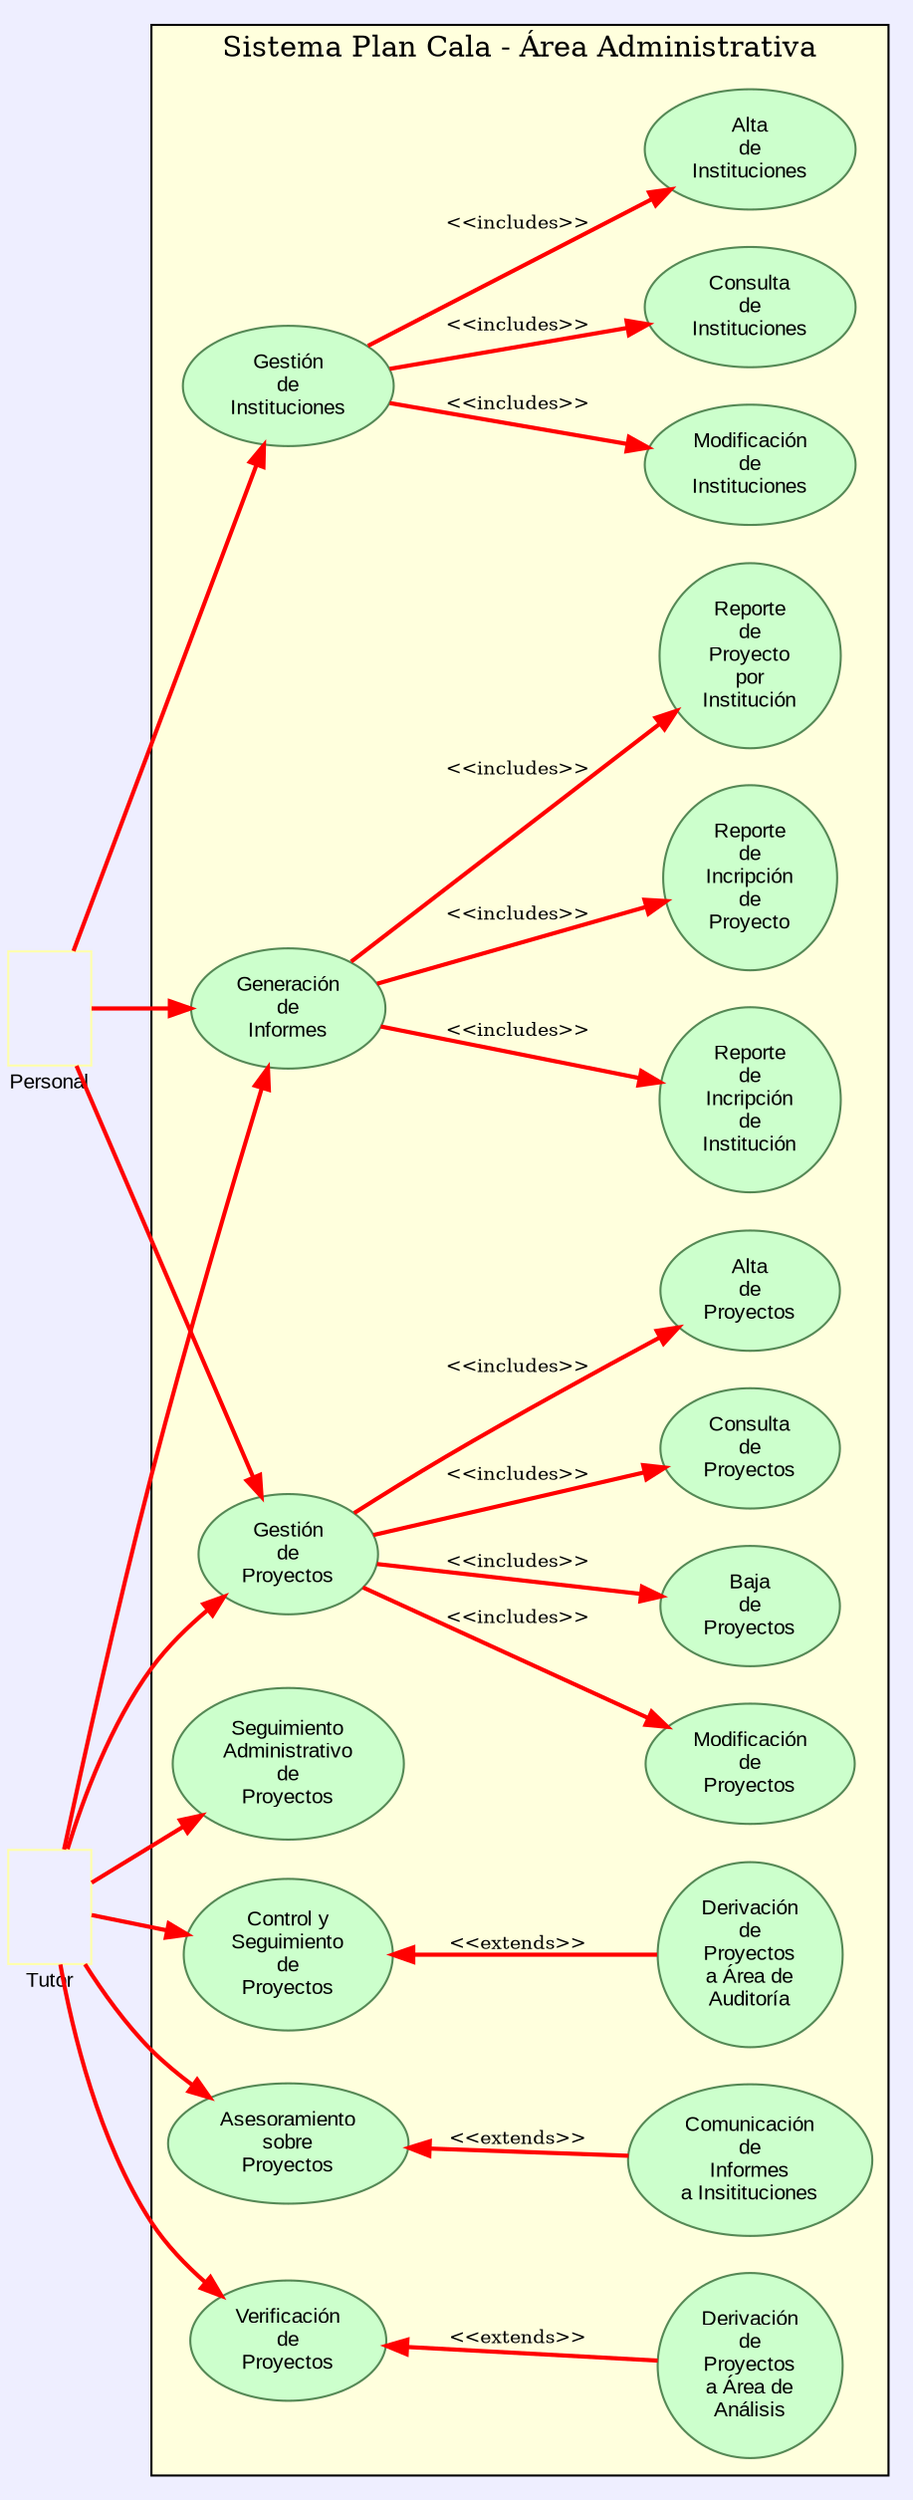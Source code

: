 digraph example {
	rankdir=LR;
	bgcolor="#eeeeff";
	node [fontname=Arial, fontsize=10];
	edge [color=red, style=bold, fontsize=9];

	// Actors
	{
		node [shape=custom, shapefile="Actor.png", 
			width=.552, height=0.77, fixedsize=true, 
			color="#ffffaa", label="\n\n\n\n\n\n\N"]

        Personal
        Tutor
	}

	// System Use Cases
	subgraph clusterSystem
	{
		label="Sistema Plan Cala - Área Administrativa"; // Name your system here
		fillcolor="#ffffdd"; style=filled; color=black; // The system box
		node [shape=ellipse, style=filled, fillcolor="#ccffcc", color="#558855"]

		GestionInstituciones[label="Gestión\nde\nInstituciones"]
        AltaInstituciones[label="Alta\nde\nInstituciones"]
        ModificacionInstituciones[label="Modificación\nde\nInstituciones"]
        ConsultaInstituciones[label="Consulta\nde\nInstituciones"]

		GeneracionInformes[label="Generación\nde\nInformes"]
		ReporteInsripcionInstitucion[label="Reporte\nde\nIncripción\nde\nInstitución"]
		ReporteInsripcionProyecto[label="Reporte\nde\nIncripción\nde\nProyecto"]
		ReporteProyectoInstitucion[label="Reporte\nde\nProyecto\npor\nInstitución"]

		GestionProyectos[label="Gestión\nde\nProyectos"]
		AltaProyectos[label="Alta\nde\nProyectos"]
		ModificacionProyectos[label="Modificación\nde\nProyectos"]
		BajaProyectos[label="Baja\nde\nProyectos"]
		ConsultaProyectos[label="Consulta\nde\nProyectos"]

        AsesoramientoSobreProyectos[label="Asesoramiento\nsobre\nProyectos"]
        VerificacionSobreProyectos[label="Verificación\nde\nProyectos"]
        DerivacionProyectosAnalisis[label="Derivación\nde\nProyectos\na Área de\nAnálisis"]
        SeguimientoAdminProyectos[label="Seguimiento\nAdministrativo\nde\nProyectos"]
        ControlSeguimientoTecnico[label="Control y\nSeguimiento\nde\nProyectos"]
        DerivacionProyectosAuditoria[label="Derivación\nde\nProyectos\na Área de\nAuditoría"]
        ComunicacionDeInformes[label="Comunicación\nde\nInformes\na Insitituciones"]

        
	}

	// Uses
	Personal -> GestionInstituciones
	Personal -> GestionProyectos
	Personal -> GeneracionInformes 

	Tutor -> GestionProyectos
	Tutor -> GeneracionInformes 
	Tutor -> AsesoramientoSobreProyectos 
	Tutor -> VerificacionSobreProyectos 
	Tutor -> SeguimientoAdminProyectos 
	Tutor -> ControlSeguimientoTecnico 
	// Extensions
	{
		edge [label="<<extends>>", dir=back]

		VerificacionSobreProyectos -> DerivacionProyectosAnalisis 
		ControlSeguimientoTecnico -> DerivacionProyectosAuditoria 
        AsesoramientoSobreProyectos -> ComunicacionDeInformes
	}

	// Inclusions
	{
		 edge [label="<<includes>>"]

         GestionInstituciones -> AltaInstituciones
         GestionInstituciones -> ModificacionInstituciones 
         GestionInstituciones -> ConsultaInstituciones 
	
         GestionProyectos -> AltaProyectos
         GestionProyectos -> ModificacionProyectos
         GestionProyectos -> BajaProyectos
         GestionProyectos -> ConsultaProyectos

         GeneracionInformes -> ReporteInsripcionInstitucion
         GeneracionInformes -> ReporteInsripcionProyecto
         GeneracionInformes -> ReporteProyectoInstitucion

	}

	// Generalizations
	{
		edge [arrowsize=1.5, arrowtail=empty, dir=back, constraint=false]
	
		// Inmersion -> Batism
		// Navigate -> GaleonPiloting
	}
}

